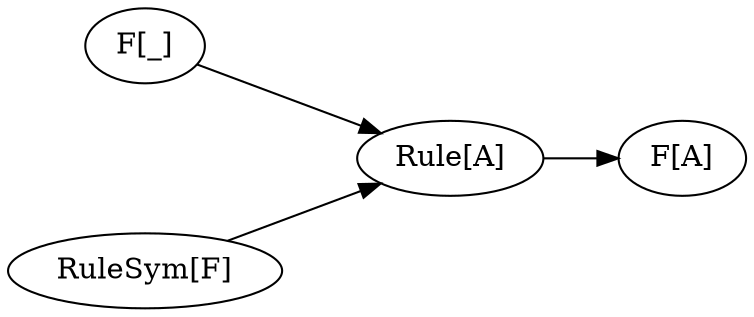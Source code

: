 digraph {
    rankdir=LR
    F[label="F[_]" class="disabled"]
    BoolSym[label="BoolSym[F]" style="invis"]
    RuleSym[label="RuleSym[F]" class="disabled"]
    Rule[label="Rule[A]" class="choice,disabled"]
    FA[label="F[A]"]

    F -> Rule[class="disabled"]
    BoolSym -> Rule[style="invis"]
    RuleSym -> Rule[class="disabled"]
    Rule -> FA
}

